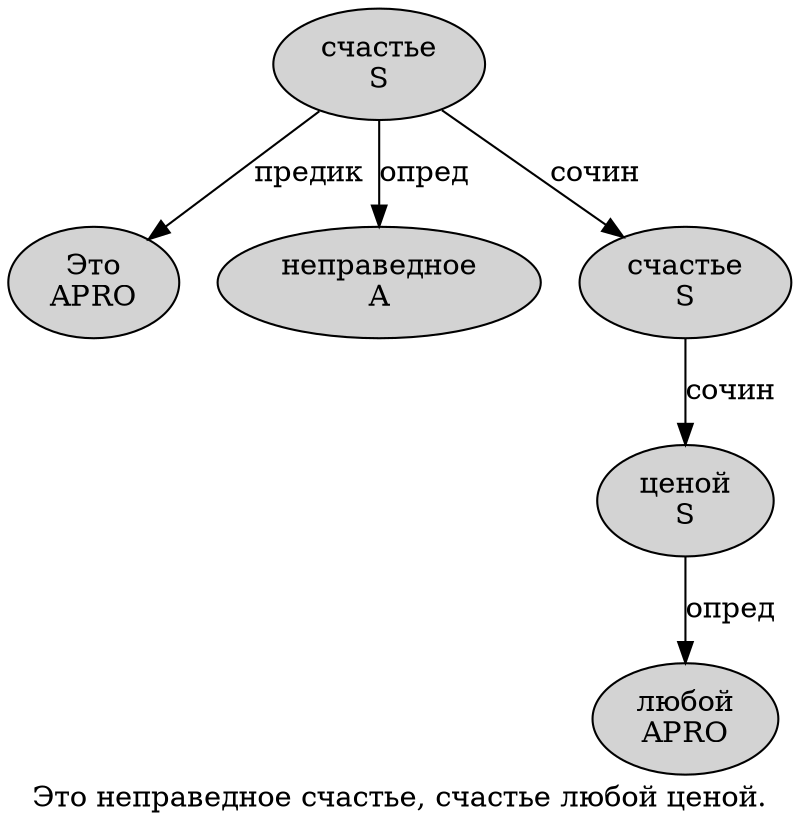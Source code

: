 digraph SENTENCE_1531 {
	graph [label="Это неправедное счастье, счастье любой ценой."]
	node [style=filled]
		0 [label="Это
APRO" color="" fillcolor=lightgray penwidth=1 shape=ellipse]
		1 [label="неправедное
A" color="" fillcolor=lightgray penwidth=1 shape=ellipse]
		2 [label="счастье
S" color="" fillcolor=lightgray penwidth=1 shape=ellipse]
		4 [label="счастье
S" color="" fillcolor=lightgray penwidth=1 shape=ellipse]
		5 [label="любой
APRO" color="" fillcolor=lightgray penwidth=1 shape=ellipse]
		6 [label="ценой
S" color="" fillcolor=lightgray penwidth=1 shape=ellipse]
			4 -> 6 [label="сочин"]
			2 -> 0 [label="предик"]
			2 -> 1 [label="опред"]
			2 -> 4 [label="сочин"]
			6 -> 5 [label="опред"]
}